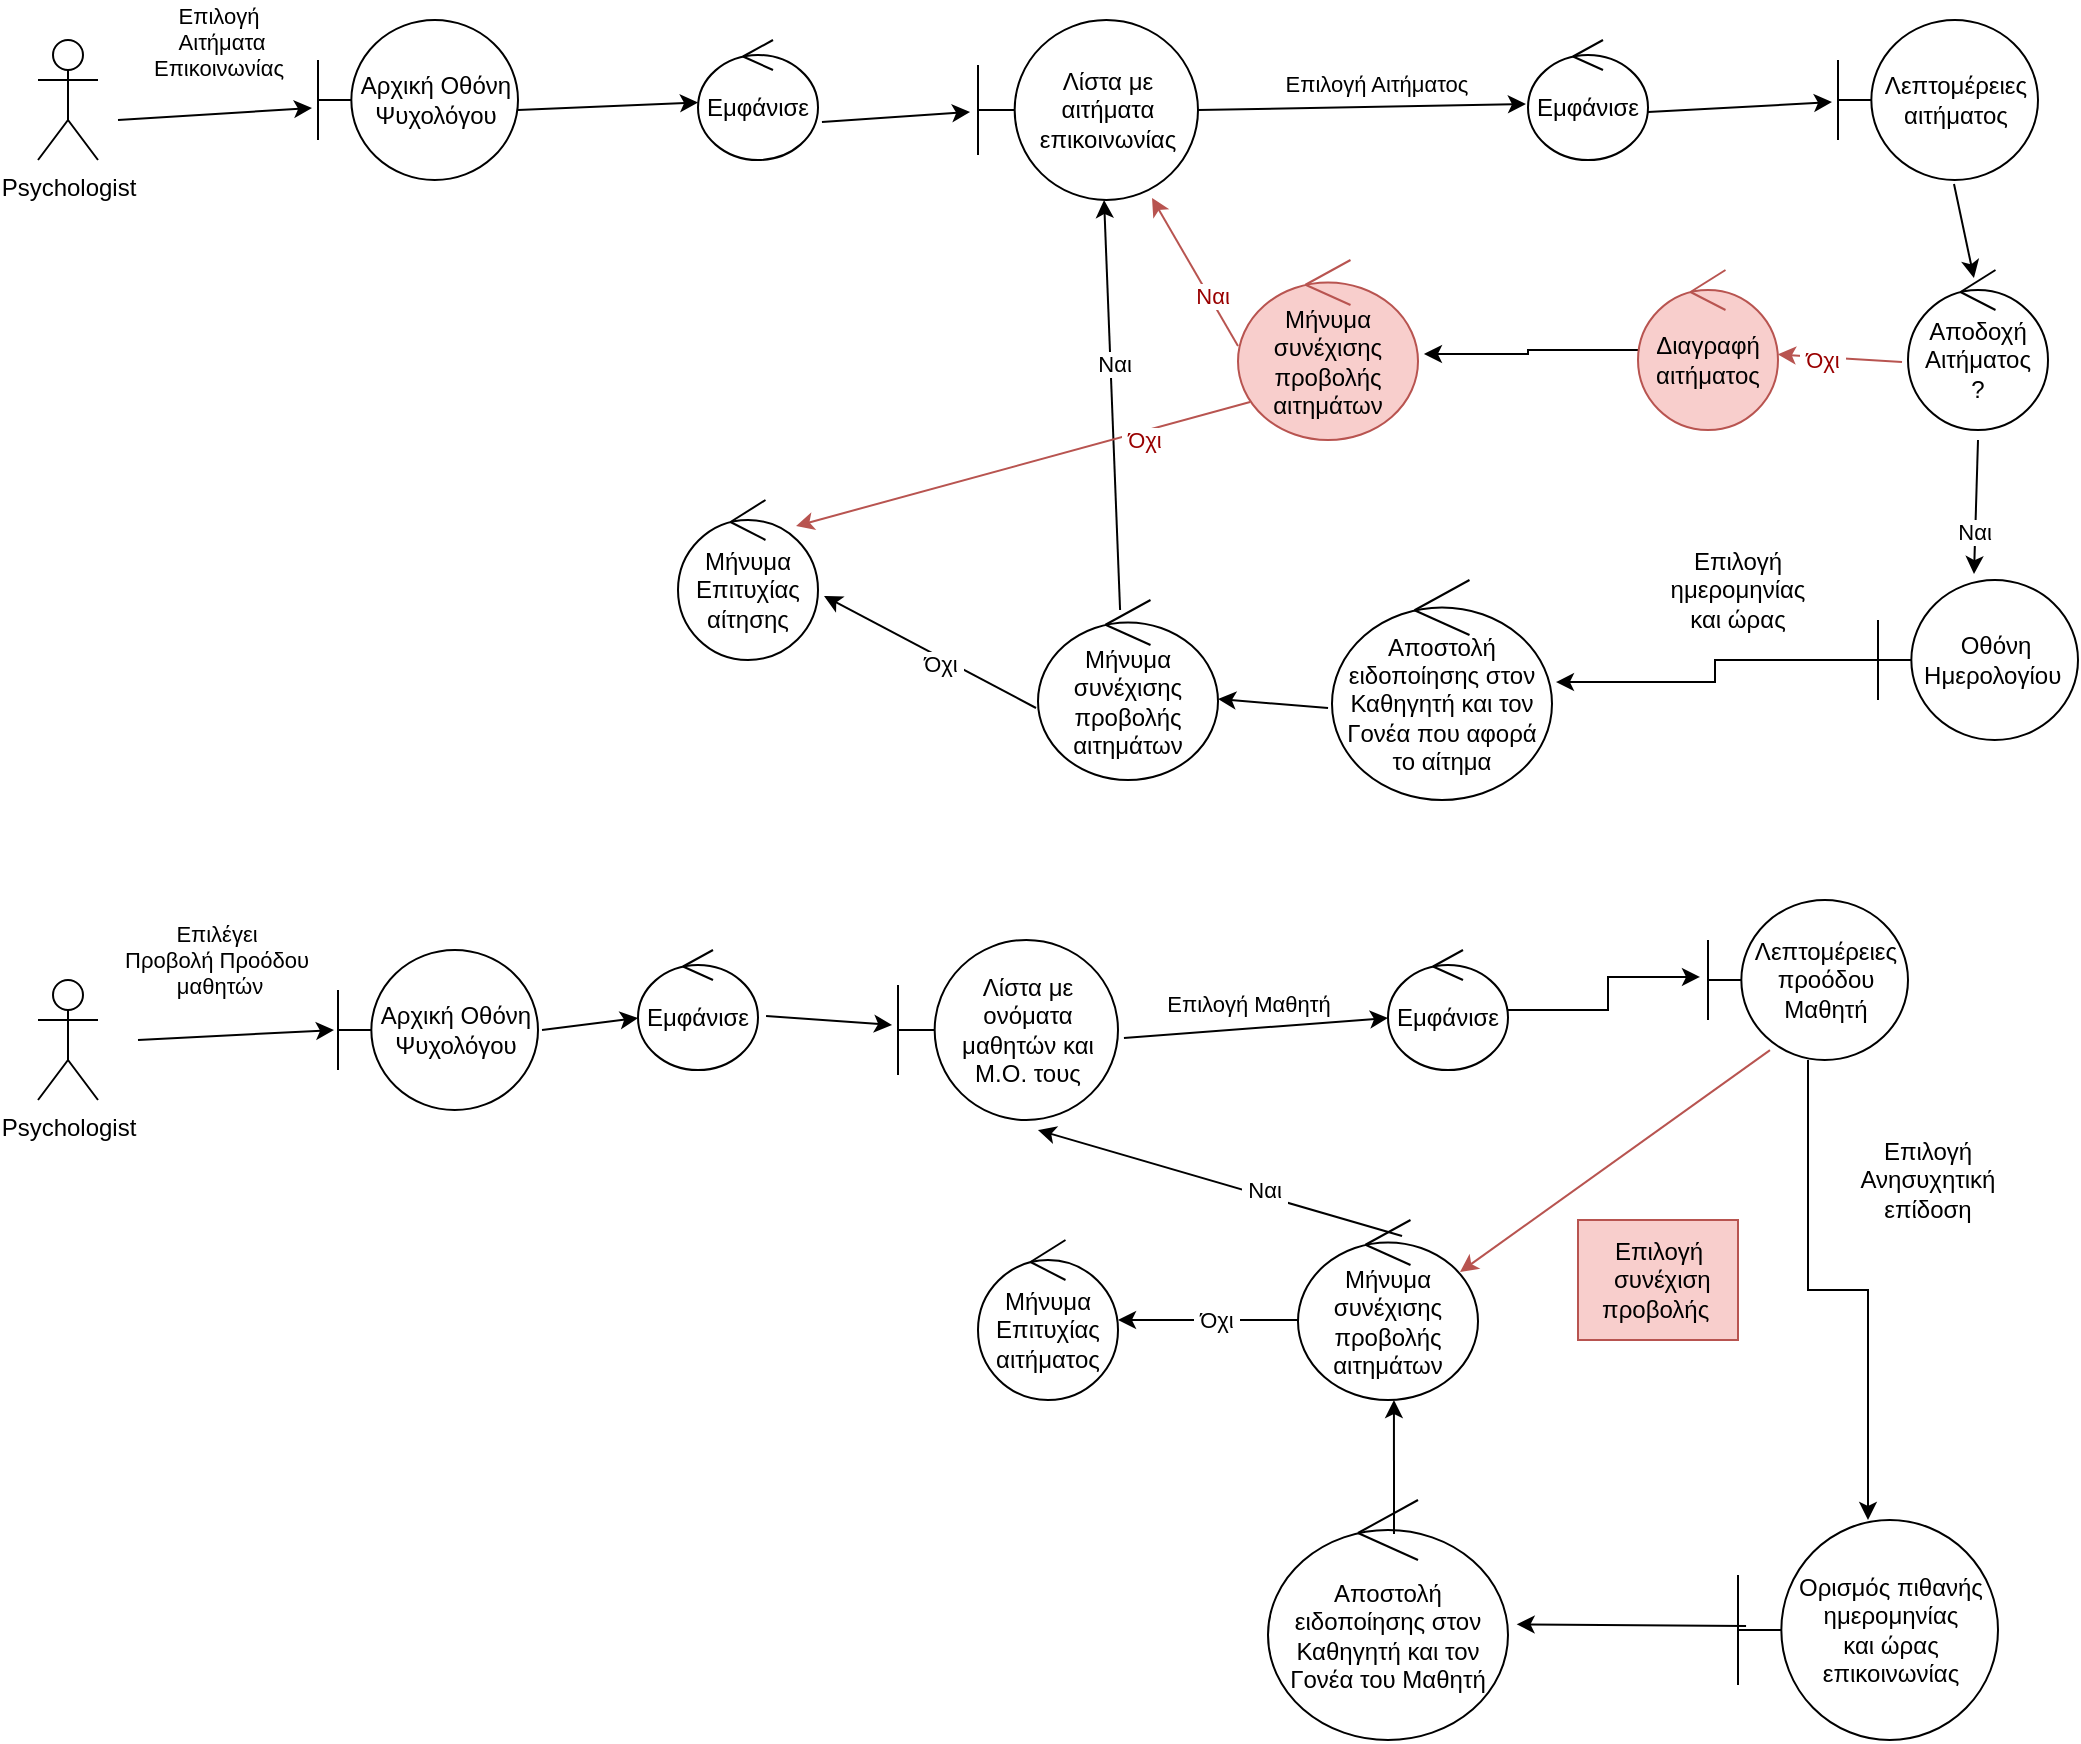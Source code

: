 <mxfile version="21.2.1" type="device">
  <diagram name="Σελίδα-1" id="LZdupITZ9mR2qBKRIonI">
    <mxGraphModel dx="1306" dy="835" grid="1" gridSize="10" guides="1" tooltips="1" connect="1" arrows="1" fold="1" page="1" pageScale="1" pageWidth="1654" pageHeight="1169" math="0" shadow="0">
      <root>
        <mxCell id="0" />
        <mxCell id="1" parent="0" />
        <mxCell id="di3pVgiRcagybMF0xE92-1" value="Psychologist" style="shape=umlActor;verticalLabelPosition=bottom;verticalAlign=top;html=1;outlineConnect=0;" parent="1" vertex="1">
          <mxGeometry x="70" y="70" width="30" height="60" as="geometry" />
        </mxCell>
        <mxCell id="di3pVgiRcagybMF0xE92-2" value="Αρχική Οθόνη Ψυχολόγου" style="shape=umlBoundary;whiteSpace=wrap;html=1;" parent="1" vertex="1">
          <mxGeometry x="210" y="60" width="100" height="80" as="geometry" />
        </mxCell>
        <mxCell id="di3pVgiRcagybMF0xE92-3" value="" style="endArrow=classic;html=1;rounded=0;entryX=-0.03;entryY=0.55;entryDx=0;entryDy=0;entryPerimeter=0;" parent="1" target="di3pVgiRcagybMF0xE92-2" edge="1">
          <mxGeometry width="50" height="50" relative="1" as="geometry">
            <mxPoint x="110" y="110" as="sourcePoint" />
            <mxPoint x="190" y="250" as="targetPoint" />
          </mxGeometry>
        </mxCell>
        <mxCell id="di3pVgiRcagybMF0xE92-4" value="Επιλογή&lt;br&gt;&amp;nbsp;Αιτήματα&lt;br&gt;&amp;nbsp;Επικοινωνίας&amp;nbsp;" style="edgeLabel;html=1;align=center;verticalAlign=middle;resizable=0;points=[];" parent="di3pVgiRcagybMF0xE92-3" vertex="1" connectable="0">
          <mxGeometry x="0.503" y="-2" relative="1" as="geometry">
            <mxPoint x="-23" y="-37" as="offset" />
          </mxGeometry>
        </mxCell>
        <mxCell id="di3pVgiRcagybMF0xE92-6" value="" style="endArrow=classic;html=1;rounded=0;exitX=1;exitY=0.563;exitDx=0;exitDy=0;exitPerimeter=0;" parent="1" source="di3pVgiRcagybMF0xE92-2" target="di3pVgiRcagybMF0xE92-11" edge="1">
          <mxGeometry width="50" height="50" relative="1" as="geometry">
            <mxPoint x="350" y="270" as="sourcePoint" />
            <mxPoint x="360" y="100" as="targetPoint" />
          </mxGeometry>
        </mxCell>
        <mxCell id="di3pVgiRcagybMF0xE92-11" value="Εμφάνισε" style="ellipse;shape=umlControl;whiteSpace=wrap;html=1;" parent="1" vertex="1">
          <mxGeometry x="400" y="70" width="60" height="60" as="geometry" />
        </mxCell>
        <mxCell id="di3pVgiRcagybMF0xE92-13" value="Λίστα με αιτήματα επικοινωνίας" style="shape=umlBoundary;whiteSpace=wrap;html=1;" parent="1" vertex="1">
          <mxGeometry x="540" y="60" width="110" height="90" as="geometry" />
        </mxCell>
        <mxCell id="di3pVgiRcagybMF0xE92-14" value="" style="endArrow=classic;html=1;rounded=0;exitX=1.033;exitY=0.683;exitDx=0;exitDy=0;exitPerimeter=0;entryX=-0.036;entryY=0.511;entryDx=0;entryDy=0;entryPerimeter=0;" parent="1" source="di3pVgiRcagybMF0xE92-11" target="di3pVgiRcagybMF0xE92-13" edge="1">
          <mxGeometry width="50" height="50" relative="1" as="geometry">
            <mxPoint x="700" y="250" as="sourcePoint" />
            <mxPoint x="750" y="200" as="targetPoint" />
          </mxGeometry>
        </mxCell>
        <mxCell id="di3pVgiRcagybMF0xE92-15" value="Εμφάνισε" style="ellipse;shape=umlControl;whiteSpace=wrap;html=1;" parent="1" vertex="1">
          <mxGeometry x="815" y="70" width="60" height="60" as="geometry" />
        </mxCell>
        <mxCell id="di3pVgiRcagybMF0xE92-16" value="" style="endArrow=classic;html=1;rounded=0;exitX=1;exitY=0.5;exitDx=0;exitDy=0;exitPerimeter=0;entryX=-0.017;entryY=0.533;entryDx=0;entryDy=0;entryPerimeter=0;" parent="1" source="di3pVgiRcagybMF0xE92-13" target="di3pVgiRcagybMF0xE92-15" edge="1">
          <mxGeometry width="50" height="50" relative="1" as="geometry">
            <mxPoint x="830" y="190" as="sourcePoint" />
            <mxPoint x="880" y="140" as="targetPoint" />
          </mxGeometry>
        </mxCell>
        <mxCell id="di3pVgiRcagybMF0xE92-17" value="Επιλογή Αιτήματος" style="edgeLabel;html=1;align=center;verticalAlign=middle;resizable=0;points=[];" parent="di3pVgiRcagybMF0xE92-16" vertex="1" connectable="0">
          <mxGeometry x="0.414" y="-2" relative="1" as="geometry">
            <mxPoint x="-27" y="-13" as="offset" />
          </mxGeometry>
        </mxCell>
        <mxCell id="di3pVgiRcagybMF0xE92-18" value="Λεπτομέρειες αιτήματος" style="shape=umlBoundary;whiteSpace=wrap;html=1;" parent="1" vertex="1">
          <mxGeometry x="970" y="60" width="100" height="80" as="geometry" />
        </mxCell>
        <mxCell id="di3pVgiRcagybMF0xE92-19" value="" style="endArrow=classic;html=1;rounded=0;exitX=1;exitY=0.6;exitDx=0;exitDy=0;exitPerimeter=0;entryX=-0.03;entryY=0.513;entryDx=0;entryDy=0;entryPerimeter=0;" parent="1" source="di3pVgiRcagybMF0xE92-15" target="di3pVgiRcagybMF0xE92-18" edge="1">
          <mxGeometry width="50" height="50" relative="1" as="geometry">
            <mxPoint x="1070" y="300" as="sourcePoint" />
            <mxPoint x="1120" y="250" as="targetPoint" />
          </mxGeometry>
        </mxCell>
        <mxCell id="di3pVgiRcagybMF0xE92-20" value="Αποδοχή Αιτήματος&lt;br&gt;?" style="ellipse;shape=umlControl;whiteSpace=wrap;html=1;" parent="1" vertex="1">
          <mxGeometry x="1005" y="185" width="70" height="80" as="geometry" />
        </mxCell>
        <mxCell id="di3pVgiRcagybMF0xE92-21" value="" style="endArrow=classic;html=1;rounded=0;exitX=0.58;exitY=1.025;exitDx=0;exitDy=0;exitPerimeter=0;entryX=0.471;entryY=0.05;entryDx=0;entryDy=0;entryPerimeter=0;" parent="1" source="di3pVgiRcagybMF0xE92-18" target="di3pVgiRcagybMF0xE92-20" edge="1">
          <mxGeometry width="50" height="50" relative="1" as="geometry">
            <mxPoint x="1160" y="200" as="sourcePoint" />
            <mxPoint x="1210" y="150" as="targetPoint" />
          </mxGeometry>
        </mxCell>
        <mxCell id="di3pVgiRcagybMF0xE92-22" value="" style="endArrow=classic;html=1;rounded=0;exitX=0.5;exitY=1.063;exitDx=0;exitDy=0;exitPerimeter=0;entryX=0.48;entryY=-0.037;entryDx=0;entryDy=0;entryPerimeter=0;" parent="1" source="di3pVgiRcagybMF0xE92-20" target="nwQu61n3vQJcz62KKdmm-2" edge="1">
          <mxGeometry width="50" height="50" relative="1" as="geometry">
            <mxPoint x="1090" y="221" as="sourcePoint" />
            <mxPoint x="1125" y="330" as="targetPoint" />
          </mxGeometry>
        </mxCell>
        <mxCell id="di3pVgiRcagybMF0xE92-23" value="&amp;nbsp;Ναι&amp;nbsp;" style="edgeLabel;html=1;align=center;verticalAlign=middle;resizable=0;points=[];" parent="di3pVgiRcagybMF0xE92-22" vertex="1" connectable="0">
          <mxGeometry x="0.373" y="-1" relative="1" as="geometry">
            <mxPoint as="offset" />
          </mxGeometry>
        </mxCell>
        <mxCell id="di3pVgiRcagybMF0xE92-25" value="Αποστολή ειδοποίησης στον Καθηγητή και τον Γονέα που αφορά το αίτημα" style="ellipse;shape=umlControl;whiteSpace=wrap;html=1;" parent="1" vertex="1">
          <mxGeometry x="717" y="340" width="110" height="110" as="geometry" />
        </mxCell>
        <mxCell id="di3pVgiRcagybMF0xE92-27" value="" style="endArrow=classic;html=1;rounded=0;exitX=-0.018;exitY=0.582;exitDx=0;exitDy=0;exitPerimeter=0;entryX=1;entryY=0.55;entryDx=0;entryDy=0;entryPerimeter=0;" parent="1" source="di3pVgiRcagybMF0xE92-25" target="di3pVgiRcagybMF0xE92-29" edge="1">
          <mxGeometry width="50" height="50" relative="1" as="geometry">
            <mxPoint x="610" y="240" as="sourcePoint" />
            <mxPoint x="660" y="229" as="targetPoint" />
          </mxGeometry>
        </mxCell>
        <mxCell id="di3pVgiRcagybMF0xE92-29" value="Μήνυμα συνέχισης προβολής αιτημάτων" style="ellipse;shape=umlControl;whiteSpace=wrap;html=1;" parent="1" vertex="1">
          <mxGeometry x="570" y="350" width="90" height="90" as="geometry" />
        </mxCell>
        <mxCell id="di3pVgiRcagybMF0xE92-30" value="" style="endArrow=classic;html=1;rounded=0;entryX=0.573;entryY=1;entryDx=0;entryDy=0;entryPerimeter=0;exitX=0.456;exitY=0.056;exitDx=0;exitDy=0;exitPerimeter=0;" parent="1" source="di3pVgiRcagybMF0xE92-29" target="di3pVgiRcagybMF0xE92-13" edge="1">
          <mxGeometry width="50" height="50" relative="1" as="geometry">
            <mxPoint x="300" y="220" as="sourcePoint" />
            <mxPoint x="460" y="200" as="targetPoint" />
          </mxGeometry>
        </mxCell>
        <mxCell id="di3pVgiRcagybMF0xE92-33" value="&amp;nbsp;Ναι&amp;nbsp;" style="edgeLabel;html=1;align=center;verticalAlign=middle;resizable=0;points=[];" parent="di3pVgiRcagybMF0xE92-30" vertex="1" connectable="0">
          <mxGeometry x="0.203" y="-2" relative="1" as="geometry">
            <mxPoint as="offset" />
          </mxGeometry>
        </mxCell>
        <mxCell id="di3pVgiRcagybMF0xE92-34" value="" style="endArrow=classic;html=1;rounded=0;exitX=-0.011;exitY=0.6;exitDx=0;exitDy=0;exitPerimeter=0;entryX=1.043;entryY=0.6;entryDx=0;entryDy=0;entryPerimeter=0;" parent="1" source="di3pVgiRcagybMF0xE92-29" target="di3pVgiRcagybMF0xE92-37" edge="1">
          <mxGeometry width="50" height="50" relative="1" as="geometry">
            <mxPoint x="340" y="260" as="sourcePoint" />
            <mxPoint x="380" y="250" as="targetPoint" />
          </mxGeometry>
        </mxCell>
        <mxCell id="di3pVgiRcagybMF0xE92-35" value="&amp;nbsp;Όχι&amp;nbsp;" style="edgeLabel;html=1;align=center;verticalAlign=middle;resizable=0;points=[];" parent="di3pVgiRcagybMF0xE92-34" vertex="1" connectable="0">
          <mxGeometry x="-0.123" y="3" relative="1" as="geometry">
            <mxPoint as="offset" />
          </mxGeometry>
        </mxCell>
        <mxCell id="di3pVgiRcagybMF0xE92-37" value="Μήνυμα Επιτυχίας αίτησης" style="ellipse;shape=umlControl;whiteSpace=wrap;html=1;" parent="1" vertex="1">
          <mxGeometry x="390" y="300" width="70" height="80" as="geometry" />
        </mxCell>
        <mxCell id="di3pVgiRcagybMF0xE92-38" value="" style="endArrow=classic;html=1;rounded=0;exitX=-0.043;exitY=0.575;exitDx=0;exitDy=0;exitPerimeter=0;fillColor=#f8cecc;strokeColor=#b85450;" parent="1" source="di3pVgiRcagybMF0xE92-20" target="nwQu61n3vQJcz62KKdmm-7" edge="1">
          <mxGeometry width="50" height="50" relative="1" as="geometry">
            <mxPoint x="900" y="280" as="sourcePoint" />
            <mxPoint x="910" y="225" as="targetPoint" />
          </mxGeometry>
        </mxCell>
        <mxCell id="di3pVgiRcagybMF0xE92-39" value="&amp;nbsp;Όχι&amp;nbsp;" style="edgeLabel;html=1;align=center;verticalAlign=middle;resizable=0;points=[];fontColor=#990000;" parent="di3pVgiRcagybMF0xE92-38" vertex="1" connectable="0">
          <mxGeometry x="0.281" y="1" relative="1" as="geometry">
            <mxPoint as="offset" />
          </mxGeometry>
        </mxCell>
        <mxCell id="di3pVgiRcagybMF0xE92-40" value="Μήνυμα συνέχισης προβολής αιτημάτων" style="ellipse;shape=umlControl;whiteSpace=wrap;html=1;fillColor=#f8cecc;strokeColor=#b85450;" parent="1" vertex="1">
          <mxGeometry x="670" y="180" width="90" height="90" as="geometry" />
        </mxCell>
        <mxCell id="di3pVgiRcagybMF0xE92-41" value="" style="endArrow=classic;html=1;rounded=0;exitX=0;exitY=0.478;exitDx=0;exitDy=0;exitPerimeter=0;entryX=0.791;entryY=0.989;entryDx=0;entryDy=0;entryPerimeter=0;fillColor=#f8cecc;strokeColor=#b85450;" parent="1" source="di3pVgiRcagybMF0xE92-40" target="di3pVgiRcagybMF0xE92-13" edge="1">
          <mxGeometry width="50" height="50" relative="1" as="geometry">
            <mxPoint x="880" y="200" as="sourcePoint" />
            <mxPoint x="930" y="150" as="targetPoint" />
          </mxGeometry>
        </mxCell>
        <mxCell id="di3pVgiRcagybMF0xE92-42" value="&amp;nbsp;Ναι&amp;nbsp;" style="edgeLabel;html=1;align=center;verticalAlign=middle;resizable=0;points=[];fontColor=#990000;" parent="di3pVgiRcagybMF0xE92-41" vertex="1" connectable="0">
          <mxGeometry x="-0.327" y="-1" relative="1" as="geometry">
            <mxPoint as="offset" />
          </mxGeometry>
        </mxCell>
        <mxCell id="di3pVgiRcagybMF0xE92-43" value="" style="endArrow=classic;html=1;rounded=0;exitX=0.067;exitY=0.789;exitDx=0;exitDy=0;exitPerimeter=0;fillColor=#f8cecc;strokeColor=#b85450;entryX=0.843;entryY=0.163;entryDx=0;entryDy=0;entryPerimeter=0;" parent="1" source="di3pVgiRcagybMF0xE92-40" target="di3pVgiRcagybMF0xE92-37" edge="1">
          <mxGeometry width="50" height="50" relative="1" as="geometry">
            <mxPoint x="700" y="260" as="sourcePoint" />
            <mxPoint x="750" y="210" as="targetPoint" />
          </mxGeometry>
        </mxCell>
        <mxCell id="di3pVgiRcagybMF0xE92-45" value="&amp;nbsp;Όχι&amp;nbsp;" style="edgeLabel;html=1;align=center;verticalAlign=middle;resizable=0;points=[];fontColor=#990000;" parent="di3pVgiRcagybMF0xE92-43" vertex="1" connectable="0">
          <mxGeometry x="-0.525" y="3" relative="1" as="geometry">
            <mxPoint y="1" as="offset" />
          </mxGeometry>
        </mxCell>
        <mxCell id="RGzl5aq1SN7Kaot9IfNe-2" value="Psychologist" style="shape=umlActor;verticalLabelPosition=bottom;verticalAlign=top;html=1;outlineConnect=0;" parent="1" vertex="1">
          <mxGeometry x="70" y="540" width="30" height="60" as="geometry" />
        </mxCell>
        <mxCell id="RGzl5aq1SN7Kaot9IfNe-4" value="Αρχική Οθόνη Ψυχολόγου" style="shape=umlBoundary;whiteSpace=wrap;html=1;" parent="1" vertex="1">
          <mxGeometry x="220" y="525" width="100" height="80" as="geometry" />
        </mxCell>
        <mxCell id="RGzl5aq1SN7Kaot9IfNe-5" value="Εμφάνισε" style="ellipse;shape=umlControl;whiteSpace=wrap;html=1;" parent="1" vertex="1">
          <mxGeometry x="370" y="525" width="60" height="60" as="geometry" />
        </mxCell>
        <mxCell id="RGzl5aq1SN7Kaot9IfNe-8" value="Λίστα με ονόματα μαθητών και Μ.Ο. τους" style="shape=umlBoundary;whiteSpace=wrap;html=1;" parent="1" vertex="1">
          <mxGeometry x="500" y="520" width="110" height="90" as="geometry" />
        </mxCell>
        <mxCell id="RGzl5aq1SN7Kaot9IfNe-9" value="" style="endArrow=classic;html=1;rounded=0;exitX=1.02;exitY=0.5;exitDx=0;exitDy=0;exitPerimeter=0;entryX=0;entryY=0.567;entryDx=0;entryDy=0;entryPerimeter=0;" parent="1" source="RGzl5aq1SN7Kaot9IfNe-4" target="RGzl5aq1SN7Kaot9IfNe-5" edge="1">
          <mxGeometry width="50" height="50" relative="1" as="geometry">
            <mxPoint x="220" y="470" as="sourcePoint" />
            <mxPoint x="270" y="420" as="targetPoint" />
          </mxGeometry>
        </mxCell>
        <mxCell id="RGzl5aq1SN7Kaot9IfNe-10" value="" style="endArrow=classic;html=1;rounded=0;exitX=1.067;exitY=0.55;exitDx=0;exitDy=0;exitPerimeter=0;entryX=-0.027;entryY=0.472;entryDx=0;entryDy=0;entryPerimeter=0;" parent="1" source="RGzl5aq1SN7Kaot9IfNe-5" target="RGzl5aq1SN7Kaot9IfNe-8" edge="1">
          <mxGeometry width="50" height="50" relative="1" as="geometry">
            <mxPoint x="420" y="490" as="sourcePoint" />
            <mxPoint x="446.04" y="558.02" as="targetPoint" />
          </mxGeometry>
        </mxCell>
        <mxCell id="RGzl5aq1SN7Kaot9IfNe-13" value="" style="endArrow=classic;html=1;rounded=0;entryX=-0.02;entryY=0.5;entryDx=0;entryDy=0;entryPerimeter=0;" parent="1" target="RGzl5aq1SN7Kaot9IfNe-4" edge="1">
          <mxGeometry width="50" height="50" relative="1" as="geometry">
            <mxPoint x="120" y="570" as="sourcePoint" />
            <mxPoint x="260" y="340" as="targetPoint" />
          </mxGeometry>
        </mxCell>
        <mxCell id="RGzl5aq1SN7Kaot9IfNe-14" value="Επιλέγει &lt;br&gt;Προβολή Προόδου&lt;br&gt;&amp;nbsp;μαθητών" style="edgeLabel;html=1;align=center;verticalAlign=middle;resizable=0;points=[];" parent="RGzl5aq1SN7Kaot9IfNe-13" vertex="1" connectable="0">
          <mxGeometry x="-0.202" y="1" relative="1" as="geometry">
            <mxPoint y="-37" as="offset" />
          </mxGeometry>
        </mxCell>
        <mxCell id="nwQu61n3vQJcz62KKdmm-9" style="edgeStyle=orthogonalEdgeStyle;rounded=0;orthogonalLoop=1;jettySize=auto;html=1;entryX=-0.04;entryY=0.481;entryDx=0;entryDy=0;entryPerimeter=0;" edge="1" parent="1" source="RGzl5aq1SN7Kaot9IfNe-15" target="RGzl5aq1SN7Kaot9IfNe-19">
          <mxGeometry relative="1" as="geometry" />
        </mxCell>
        <mxCell id="RGzl5aq1SN7Kaot9IfNe-15" value="Εμφάνισε" style="ellipse;shape=umlControl;whiteSpace=wrap;html=1;" parent="1" vertex="1">
          <mxGeometry x="745" y="525" width="60" height="60" as="geometry" />
        </mxCell>
        <mxCell id="RGzl5aq1SN7Kaot9IfNe-16" value="" style="endArrow=classic;html=1;rounded=0;exitX=1.027;exitY=0.544;exitDx=0;exitDy=0;exitPerimeter=0;entryX=0;entryY=0.567;entryDx=0;entryDy=0;entryPerimeter=0;" parent="1" source="RGzl5aq1SN7Kaot9IfNe-8" target="RGzl5aq1SN7Kaot9IfNe-15" edge="1">
          <mxGeometry width="50" height="50" relative="1" as="geometry">
            <mxPoint x="860" y="510" as="sourcePoint" />
            <mxPoint x="910" y="460" as="targetPoint" />
          </mxGeometry>
        </mxCell>
        <mxCell id="RGzl5aq1SN7Kaot9IfNe-17" value="Επιλογή Μαθητή" style="edgeLabel;html=1;align=center;verticalAlign=middle;resizable=0;points=[];" parent="RGzl5aq1SN7Kaot9IfNe-16" vertex="1" connectable="0">
          <mxGeometry x="-0.403" y="-1" relative="1" as="geometry">
            <mxPoint x="22" y="-15" as="offset" />
          </mxGeometry>
        </mxCell>
        <mxCell id="nwQu61n3vQJcz62KKdmm-12" style="edgeStyle=orthogonalEdgeStyle;rounded=0;orthogonalLoop=1;jettySize=auto;html=1;" edge="1" parent="1" source="RGzl5aq1SN7Kaot9IfNe-19" target="RGzl5aq1SN7Kaot9IfNe-23">
          <mxGeometry relative="1" as="geometry" />
        </mxCell>
        <mxCell id="RGzl5aq1SN7Kaot9IfNe-19" value="Λεπτομέρειες προόδου Μαθητή" style="shape=umlBoundary;whiteSpace=wrap;html=1;" parent="1" vertex="1">
          <mxGeometry x="905" y="500" width="100" height="80" as="geometry" />
        </mxCell>
        <mxCell id="RGzl5aq1SN7Kaot9IfNe-23" value="Ορισμός πιθανής ημερομηνίας &lt;br&gt;και ώρας επικοινωνίας" style="shape=umlBoundary;whiteSpace=wrap;html=1;" parent="1" vertex="1">
          <mxGeometry x="920" y="810" width="130" height="110" as="geometry" />
        </mxCell>
        <mxCell id="RGzl5aq1SN7Kaot9IfNe-28" value="Αποστολή ειδοποίησης στον Καθηγητή και τον Γονέα του Μαθητή" style="ellipse;shape=umlControl;whiteSpace=wrap;html=1;" parent="1" vertex="1">
          <mxGeometry x="685" y="800" width="120" height="120" as="geometry" />
        </mxCell>
        <mxCell id="RGzl5aq1SN7Kaot9IfNe-29" value="Μήνυμα συνέχισης προβολής αιτημάτων" style="ellipse;shape=umlControl;whiteSpace=wrap;html=1;" parent="1" vertex="1">
          <mxGeometry x="700" y="660" width="90" height="90" as="geometry" />
        </mxCell>
        <mxCell id="RGzl5aq1SN7Kaot9IfNe-30" value="" style="endArrow=classic;html=1;rounded=0;exitX=0.031;exitY=0.482;exitDx=0;exitDy=0;exitPerimeter=0;entryX=1.036;entryY=0.518;entryDx=0;entryDy=0;entryPerimeter=0;" parent="1" source="RGzl5aq1SN7Kaot9IfNe-23" target="RGzl5aq1SN7Kaot9IfNe-28" edge="1">
          <mxGeometry width="50" height="50" relative="1" as="geometry">
            <mxPoint x="620" y="780" as="sourcePoint" />
            <mxPoint x="670" y="730" as="targetPoint" />
          </mxGeometry>
        </mxCell>
        <mxCell id="RGzl5aq1SN7Kaot9IfNe-31" value="" style="endArrow=classic;html=1;rounded=0;exitX=0.525;exitY=0.142;exitDx=0;exitDy=0;exitPerimeter=0;entryX=0.533;entryY=1;entryDx=0;entryDy=0;entryPerimeter=0;" parent="1" source="RGzl5aq1SN7Kaot9IfNe-28" target="RGzl5aq1SN7Kaot9IfNe-29" edge="1">
          <mxGeometry width="50" height="50" relative="1" as="geometry">
            <mxPoint x="590" y="800" as="sourcePoint" />
            <mxPoint x="640" y="750" as="targetPoint" />
          </mxGeometry>
        </mxCell>
        <mxCell id="RGzl5aq1SN7Kaot9IfNe-32" value="" style="endArrow=classic;html=1;rounded=0;entryX=0.636;entryY=1.056;entryDx=0;entryDy=0;entryPerimeter=0;exitX=0.578;exitY=0.089;exitDx=0;exitDy=0;exitPerimeter=0;" parent="1" source="RGzl5aq1SN7Kaot9IfNe-29" target="RGzl5aq1SN7Kaot9IfNe-8" edge="1">
          <mxGeometry width="50" height="50" relative="1" as="geometry">
            <mxPoint x="500" y="790" as="sourcePoint" />
            <mxPoint x="650" y="650" as="targetPoint" />
          </mxGeometry>
        </mxCell>
        <mxCell id="RGzl5aq1SN7Kaot9IfNe-33" value="&amp;nbsp;Ναι&amp;nbsp;" style="edgeLabel;html=1;align=center;verticalAlign=middle;resizable=0;points=[];" parent="RGzl5aq1SN7Kaot9IfNe-32" vertex="1" connectable="0">
          <mxGeometry x="-0.227" y="-3" relative="1" as="geometry">
            <mxPoint as="offset" />
          </mxGeometry>
        </mxCell>
        <mxCell id="RGzl5aq1SN7Kaot9IfNe-34" value="" style="endArrow=classic;html=1;rounded=0;exitX=0;exitY=0.556;exitDx=0;exitDy=0;exitPerimeter=0;" parent="1" source="RGzl5aq1SN7Kaot9IfNe-29" target="RGzl5aq1SN7Kaot9IfNe-36" edge="1">
          <mxGeometry width="50" height="50" relative="1" as="geometry">
            <mxPoint x="480" y="820" as="sourcePoint" />
            <mxPoint x="570" y="710" as="targetPoint" />
          </mxGeometry>
        </mxCell>
        <mxCell id="RGzl5aq1SN7Kaot9IfNe-35" value="&amp;nbsp;Όχι&amp;nbsp;" style="edgeLabel;html=1;align=center;verticalAlign=middle;resizable=0;points=[];" parent="RGzl5aq1SN7Kaot9IfNe-34" vertex="1" connectable="0">
          <mxGeometry x="-0.093" relative="1" as="geometry">
            <mxPoint as="offset" />
          </mxGeometry>
        </mxCell>
        <mxCell id="RGzl5aq1SN7Kaot9IfNe-36" value="Μήνυμα Επιτυχίας αιτήματος" style="ellipse;shape=umlControl;whiteSpace=wrap;html=1;" parent="1" vertex="1">
          <mxGeometry x="540" y="670" width="70" height="80" as="geometry" />
        </mxCell>
        <mxCell id="nwQu61n3vQJcz62KKdmm-5" style="edgeStyle=orthogonalEdgeStyle;rounded=0;orthogonalLoop=1;jettySize=auto;html=1;entryX=1.018;entryY=0.464;entryDx=0;entryDy=0;entryPerimeter=0;" edge="1" parent="1" source="nwQu61n3vQJcz62KKdmm-2" target="di3pVgiRcagybMF0xE92-25">
          <mxGeometry relative="1" as="geometry">
            <mxPoint x="972" y="358" as="targetPoint" />
          </mxGeometry>
        </mxCell>
        <mxCell id="nwQu61n3vQJcz62KKdmm-2" value="Οθόνη Ημερολογίου&amp;nbsp;" style="shape=umlBoundary;whiteSpace=wrap;html=1;" vertex="1" parent="1">
          <mxGeometry x="990" y="340" width="100" height="80" as="geometry" />
        </mxCell>
        <mxCell id="nwQu61n3vQJcz62KKdmm-6" value="Επιλογή ημερομηνίας και ώρας" style="text;html=1;strokeColor=none;fillColor=none;align=center;verticalAlign=middle;whiteSpace=wrap;rounded=0;" vertex="1" parent="1">
          <mxGeometry x="890" y="330" width="60" height="30" as="geometry" />
        </mxCell>
        <mxCell id="nwQu61n3vQJcz62KKdmm-8" style="edgeStyle=orthogonalEdgeStyle;rounded=0;orthogonalLoop=1;jettySize=auto;html=1;entryX=1.033;entryY=0.522;entryDx=0;entryDy=0;entryPerimeter=0;" edge="1" parent="1" source="nwQu61n3vQJcz62KKdmm-7" target="di3pVgiRcagybMF0xE92-40">
          <mxGeometry relative="1" as="geometry" />
        </mxCell>
        <mxCell id="nwQu61n3vQJcz62KKdmm-7" value="Διαγραφή αιτήματος" style="ellipse;shape=umlControl;whiteSpace=wrap;html=1;fillColor=#f8cecc;strokeColor=#b85450;" vertex="1" parent="1">
          <mxGeometry x="870" y="185" width="70" height="80" as="geometry" />
        </mxCell>
        <mxCell id="nwQu61n3vQJcz62KKdmm-11" value="Επιλογή Ανησυχητική επίδοση" style="text;html=1;strokeColor=none;fillColor=none;align=center;verticalAlign=middle;whiteSpace=wrap;rounded=0;" vertex="1" parent="1">
          <mxGeometry x="970" y="620" width="90" height="40" as="geometry" />
        </mxCell>
        <mxCell id="nwQu61n3vQJcz62KKdmm-15" value="" style="endArrow=classic;html=1;rounded=0;exitX=0.31;exitY=0.938;exitDx=0;exitDy=0;exitPerimeter=0;entryX=0.9;entryY=0.289;entryDx=0;entryDy=0;entryPerimeter=0;fillColor=#f8cecc;strokeColor=#b85450;" edge="1" parent="1" source="RGzl5aq1SN7Kaot9IfNe-19" target="RGzl5aq1SN7Kaot9IfNe-29">
          <mxGeometry width="50" height="50" relative="1" as="geometry">
            <mxPoint x="630" y="750" as="sourcePoint" />
            <mxPoint x="680" y="700" as="targetPoint" />
          </mxGeometry>
        </mxCell>
        <mxCell id="nwQu61n3vQJcz62KKdmm-16" value="Επιλογή&lt;br&gt;&amp;nbsp;συνέχιση &lt;br&gt;προβολής&amp;nbsp;" style="text;html=1;align=center;verticalAlign=middle;resizable=0;points=[];autosize=1;strokeColor=#b85450;fillColor=#f8cecc;" vertex="1" parent="1">
          <mxGeometry x="840" y="660" width="80" height="60" as="geometry" />
        </mxCell>
      </root>
    </mxGraphModel>
  </diagram>
</mxfile>
